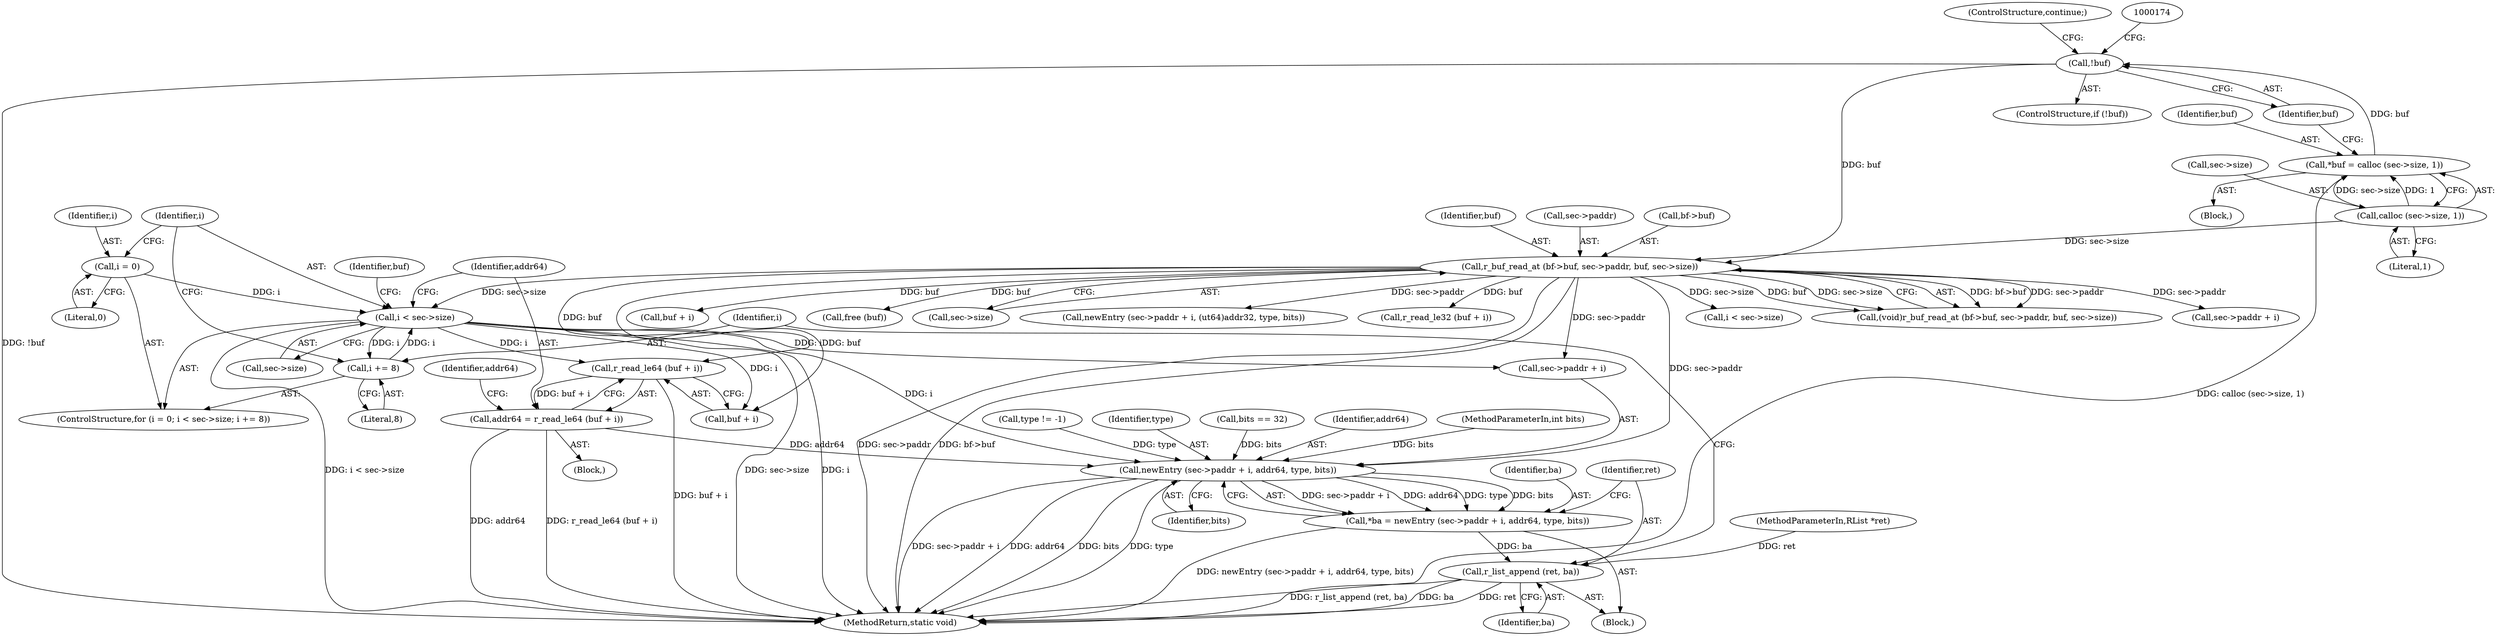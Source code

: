 digraph "0_radare2_1f37c04f2a762500222dda2459e6a04646feeedf@API" {
"1000249" [label="(Call,r_read_le64 (buf + i))"];
"1000175" [label="(Call,r_buf_read_at (bf->buf, sec->paddr, buf, sec->size))"];
"1000169" [label="(Call,!buf)"];
"1000161" [label="(Call,*buf = calloc (sec->size, 1))"];
"1000163" [label="(Call,calloc (sec->size, 1))"];
"1000237" [label="(Call,i < sec->size)"];
"1000234" [label="(Call,i = 0)"];
"1000242" [label="(Call,i += 8)"];
"1000247" [label="(Call,addr64 = r_read_le64 (buf + i))"];
"1000259" [label="(Call,newEntry (sec->paddr + i, addr64, type, bits))"];
"1000257" [label="(Call,*ba = newEntry (sec->paddr + i, addr64, type, bits))"];
"1000268" [label="(Call,r_list_append (ret, ba))"];
"1000182" [label="(Identifier,buf)"];
"1000242" [label="(Call,i += 8)"];
"1000175" [label="(Call,r_buf_read_at (bf->buf, sec->paddr, buf, sec->size))"];
"1000250" [label="(Call,buf + i)"];
"1000243" [label="(Identifier,i)"];
"1000247" [label="(Call,addr64 = r_read_le64 (buf + i))"];
"1000258" [label="(Identifier,ba)"];
"1000267" [label="(Identifier,bits)"];
"1000257" [label="(Call,*ba = newEntry (sec->paddr + i, addr64, type, bits))"];
"1000167" [label="(Literal,1)"];
"1000270" [label="(Identifier,ba)"];
"1000249" [label="(Call,r_read_le64 (buf + i))"];
"1000155" [label="(Call,type != -1)"];
"1000248" [label="(Identifier,addr64)"];
"1000161" [label="(Call,*buf = calloc (sec->size, 1))"];
"1000164" [label="(Call,sec->size)"];
"1000271" [label="(Call,free (buf))"];
"1000169" [label="(Call,!buf)"];
"1000183" [label="(Call,sec->size)"];
"1000237" [label="(Call,i < sec->size)"];
"1000217" [label="(Call,newEntry (sec->paddr + i, (ut64)addr32, type, bits))"];
"1000245" [label="(Block,)"];
"1000266" [label="(Identifier,type)"];
"1000207" [label="(Call,r_read_le32 (buf + i))"];
"1000159" [label="(Block,)"];
"1000187" [label="(Call,bits == 32)"];
"1000162" [label="(Identifier,buf)"];
"1000265" [label="(Identifier,addr64)"];
"1000168" [label="(ControlStructure,if (!buf))"];
"1000103" [label="(MethodParameterIn,int bits)"];
"1000255" [label="(Block,)"];
"1000163" [label="(Call,calloc (sec->size, 1))"];
"1000235" [label="(Identifier,i)"];
"1000102" [label="(MethodParameterIn,RList *ret)"];
"1000275" [label="(MethodReturn,static void)"];
"1000233" [label="(ControlStructure,for (i = 0; i < sec->size; i += 8))"];
"1000244" [label="(Literal,8)"];
"1000269" [label="(Identifier,ret)"];
"1000195" [label="(Call,i < sec->size)"];
"1000238" [label="(Identifier,i)"];
"1000272" [label="(Identifier,buf)"];
"1000268" [label="(Call,r_list_append (ret, ba))"];
"1000179" [label="(Call,sec->paddr)"];
"1000176" [label="(Call,bf->buf)"];
"1000170" [label="(Identifier,buf)"];
"1000260" [label="(Call,sec->paddr + i)"];
"1000173" [label="(Call,(void)r_buf_read_at (bf->buf, sec->paddr, buf, sec->size))"];
"1000218" [label="(Call,sec->paddr + i)"];
"1000234" [label="(Call,i = 0)"];
"1000259" [label="(Call,newEntry (sec->paddr + i, addr64, type, bits))"];
"1000172" [label="(ControlStructure,continue;)"];
"1000208" [label="(Call,buf + i)"];
"1000236" [label="(Literal,0)"];
"1000239" [label="(Call,sec->size)"];
"1000254" [label="(Identifier,addr64)"];
"1000249" -> "1000247"  [label="AST: "];
"1000249" -> "1000250"  [label="CFG: "];
"1000250" -> "1000249"  [label="AST: "];
"1000247" -> "1000249"  [label="CFG: "];
"1000249" -> "1000275"  [label="DDG: buf + i"];
"1000249" -> "1000247"  [label="DDG: buf + i"];
"1000175" -> "1000249"  [label="DDG: buf"];
"1000237" -> "1000249"  [label="DDG: i"];
"1000175" -> "1000173"  [label="AST: "];
"1000175" -> "1000183"  [label="CFG: "];
"1000176" -> "1000175"  [label="AST: "];
"1000179" -> "1000175"  [label="AST: "];
"1000182" -> "1000175"  [label="AST: "];
"1000183" -> "1000175"  [label="AST: "];
"1000173" -> "1000175"  [label="CFG: "];
"1000175" -> "1000275"  [label="DDG: sec->paddr"];
"1000175" -> "1000275"  [label="DDG: bf->buf"];
"1000175" -> "1000173"  [label="DDG: bf->buf"];
"1000175" -> "1000173"  [label="DDG: sec->paddr"];
"1000175" -> "1000173"  [label="DDG: buf"];
"1000175" -> "1000173"  [label="DDG: sec->size"];
"1000169" -> "1000175"  [label="DDG: buf"];
"1000163" -> "1000175"  [label="DDG: sec->size"];
"1000175" -> "1000195"  [label="DDG: sec->size"];
"1000175" -> "1000207"  [label="DDG: buf"];
"1000175" -> "1000208"  [label="DDG: buf"];
"1000175" -> "1000217"  [label="DDG: sec->paddr"];
"1000175" -> "1000218"  [label="DDG: sec->paddr"];
"1000175" -> "1000237"  [label="DDG: sec->size"];
"1000175" -> "1000250"  [label="DDG: buf"];
"1000175" -> "1000259"  [label="DDG: sec->paddr"];
"1000175" -> "1000260"  [label="DDG: sec->paddr"];
"1000175" -> "1000271"  [label="DDG: buf"];
"1000169" -> "1000168"  [label="AST: "];
"1000169" -> "1000170"  [label="CFG: "];
"1000170" -> "1000169"  [label="AST: "];
"1000172" -> "1000169"  [label="CFG: "];
"1000174" -> "1000169"  [label="CFG: "];
"1000169" -> "1000275"  [label="DDG: !buf"];
"1000161" -> "1000169"  [label="DDG: buf"];
"1000161" -> "1000159"  [label="AST: "];
"1000161" -> "1000163"  [label="CFG: "];
"1000162" -> "1000161"  [label="AST: "];
"1000163" -> "1000161"  [label="AST: "];
"1000170" -> "1000161"  [label="CFG: "];
"1000161" -> "1000275"  [label="DDG: calloc (sec->size, 1)"];
"1000163" -> "1000161"  [label="DDG: sec->size"];
"1000163" -> "1000161"  [label="DDG: 1"];
"1000163" -> "1000167"  [label="CFG: "];
"1000164" -> "1000163"  [label="AST: "];
"1000167" -> "1000163"  [label="AST: "];
"1000237" -> "1000233"  [label="AST: "];
"1000237" -> "1000239"  [label="CFG: "];
"1000238" -> "1000237"  [label="AST: "];
"1000239" -> "1000237"  [label="AST: "];
"1000248" -> "1000237"  [label="CFG: "];
"1000272" -> "1000237"  [label="CFG: "];
"1000237" -> "1000275"  [label="DDG: i < sec->size"];
"1000237" -> "1000275"  [label="DDG: sec->size"];
"1000237" -> "1000275"  [label="DDG: i"];
"1000234" -> "1000237"  [label="DDG: i"];
"1000242" -> "1000237"  [label="DDG: i"];
"1000237" -> "1000242"  [label="DDG: i"];
"1000237" -> "1000250"  [label="DDG: i"];
"1000237" -> "1000259"  [label="DDG: i"];
"1000237" -> "1000260"  [label="DDG: i"];
"1000234" -> "1000233"  [label="AST: "];
"1000234" -> "1000236"  [label="CFG: "];
"1000235" -> "1000234"  [label="AST: "];
"1000236" -> "1000234"  [label="AST: "];
"1000238" -> "1000234"  [label="CFG: "];
"1000242" -> "1000233"  [label="AST: "];
"1000242" -> "1000244"  [label="CFG: "];
"1000243" -> "1000242"  [label="AST: "];
"1000244" -> "1000242"  [label="AST: "];
"1000238" -> "1000242"  [label="CFG: "];
"1000247" -> "1000245"  [label="AST: "];
"1000248" -> "1000247"  [label="AST: "];
"1000254" -> "1000247"  [label="CFG: "];
"1000247" -> "1000275"  [label="DDG: addr64"];
"1000247" -> "1000275"  [label="DDG: r_read_le64 (buf + i)"];
"1000247" -> "1000259"  [label="DDG: addr64"];
"1000259" -> "1000257"  [label="AST: "];
"1000259" -> "1000267"  [label="CFG: "];
"1000260" -> "1000259"  [label="AST: "];
"1000265" -> "1000259"  [label="AST: "];
"1000266" -> "1000259"  [label="AST: "];
"1000267" -> "1000259"  [label="AST: "];
"1000257" -> "1000259"  [label="CFG: "];
"1000259" -> "1000275"  [label="DDG: sec->paddr + i"];
"1000259" -> "1000275"  [label="DDG: addr64"];
"1000259" -> "1000275"  [label="DDG: bits"];
"1000259" -> "1000275"  [label="DDG: type"];
"1000259" -> "1000257"  [label="DDG: sec->paddr + i"];
"1000259" -> "1000257"  [label="DDG: addr64"];
"1000259" -> "1000257"  [label="DDG: type"];
"1000259" -> "1000257"  [label="DDG: bits"];
"1000155" -> "1000259"  [label="DDG: type"];
"1000187" -> "1000259"  [label="DDG: bits"];
"1000103" -> "1000259"  [label="DDG: bits"];
"1000257" -> "1000255"  [label="AST: "];
"1000258" -> "1000257"  [label="AST: "];
"1000269" -> "1000257"  [label="CFG: "];
"1000257" -> "1000275"  [label="DDG: newEntry (sec->paddr + i, addr64, type, bits)"];
"1000257" -> "1000268"  [label="DDG: ba"];
"1000268" -> "1000255"  [label="AST: "];
"1000268" -> "1000270"  [label="CFG: "];
"1000269" -> "1000268"  [label="AST: "];
"1000270" -> "1000268"  [label="AST: "];
"1000243" -> "1000268"  [label="CFG: "];
"1000268" -> "1000275"  [label="DDG: ret"];
"1000268" -> "1000275"  [label="DDG: r_list_append (ret, ba)"];
"1000268" -> "1000275"  [label="DDG: ba"];
"1000102" -> "1000268"  [label="DDG: ret"];
}
